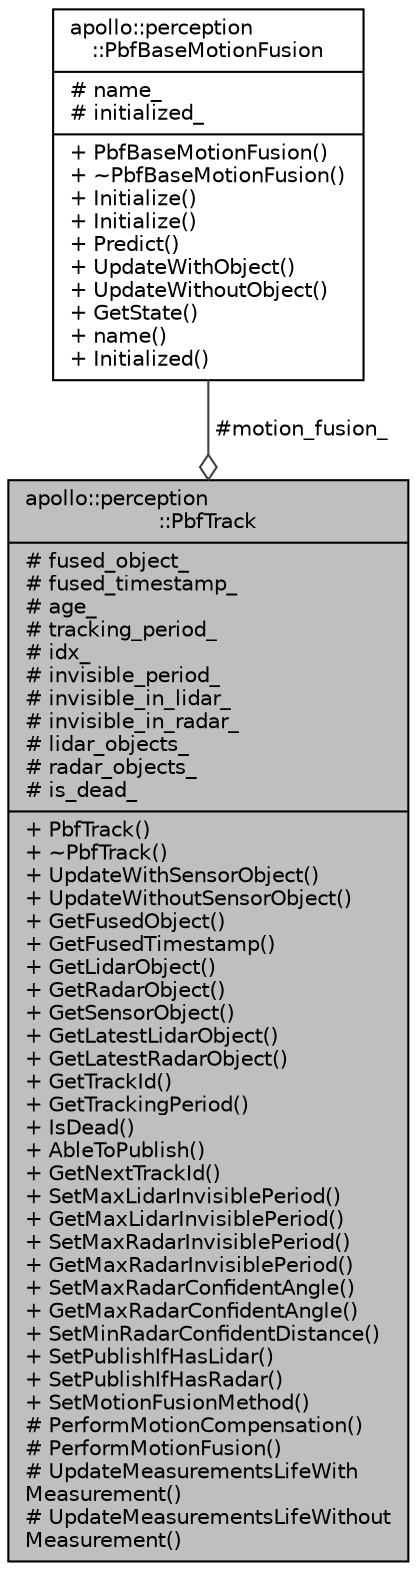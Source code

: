 digraph "apollo::perception::PbfTrack"
{
  edge [fontname="Helvetica",fontsize="10",labelfontname="Helvetica",labelfontsize="10"];
  node [fontname="Helvetica",fontsize="10",shape=record];
  Node1 [label="{apollo::perception\l::PbfTrack\n|# fused_object_\l# fused_timestamp_\l# age_\l# tracking_period_\l# idx_\l# invisible_period_\l# invisible_in_lidar_\l# invisible_in_radar_\l# lidar_objects_\l# radar_objects_\l# is_dead_\l|+ PbfTrack()\l+ ~PbfTrack()\l+ UpdateWithSensorObject()\l+ UpdateWithoutSensorObject()\l+ GetFusedObject()\l+ GetFusedTimestamp()\l+ GetLidarObject()\l+ GetRadarObject()\l+ GetSensorObject()\l+ GetLatestLidarObject()\l+ GetLatestRadarObject()\l+ GetTrackId()\l+ GetTrackingPeriod()\l+ IsDead()\l+ AbleToPublish()\l+ GetNextTrackId()\l+ SetMaxLidarInvisiblePeriod()\l+ GetMaxLidarInvisiblePeriod()\l+ SetMaxRadarInvisiblePeriod()\l+ GetMaxRadarInvisiblePeriod()\l+ SetMaxRadarConfidentAngle()\l+ GetMaxRadarConfidentAngle()\l+ SetMinRadarConfidentDistance()\l+ SetPublishIfHasLidar()\l+ SetPublishIfHasRadar()\l+ SetMotionFusionMethod()\l# PerformMotionCompensation()\l# PerformMotionFusion()\l# UpdateMeasurementsLifeWith\lMeasurement()\l# UpdateMeasurementsLifeWithout\lMeasurement()\l}",height=0.2,width=0.4,color="black", fillcolor="grey75", style="filled" fontcolor="black"];
  Node2 -> Node1 [color="grey25",fontsize="10",style="solid",label=" #motion_fusion_" ,arrowhead="odiamond",fontname="Helvetica"];
  Node2 [label="{apollo::perception\l::PbfBaseMotionFusion\n|# name_\l# initialized_\l|+ PbfBaseMotionFusion()\l+ ~PbfBaseMotionFusion()\l+ Initialize()\l+ Initialize()\l+ Predict()\l+ UpdateWithObject()\l+ UpdateWithoutObject()\l+ GetState()\l+ name()\l+ Initialized()\l}",height=0.2,width=0.4,color="black", fillcolor="white", style="filled",URL="$classapollo_1_1perception_1_1PbfBaseMotionFusion.html"];
}
